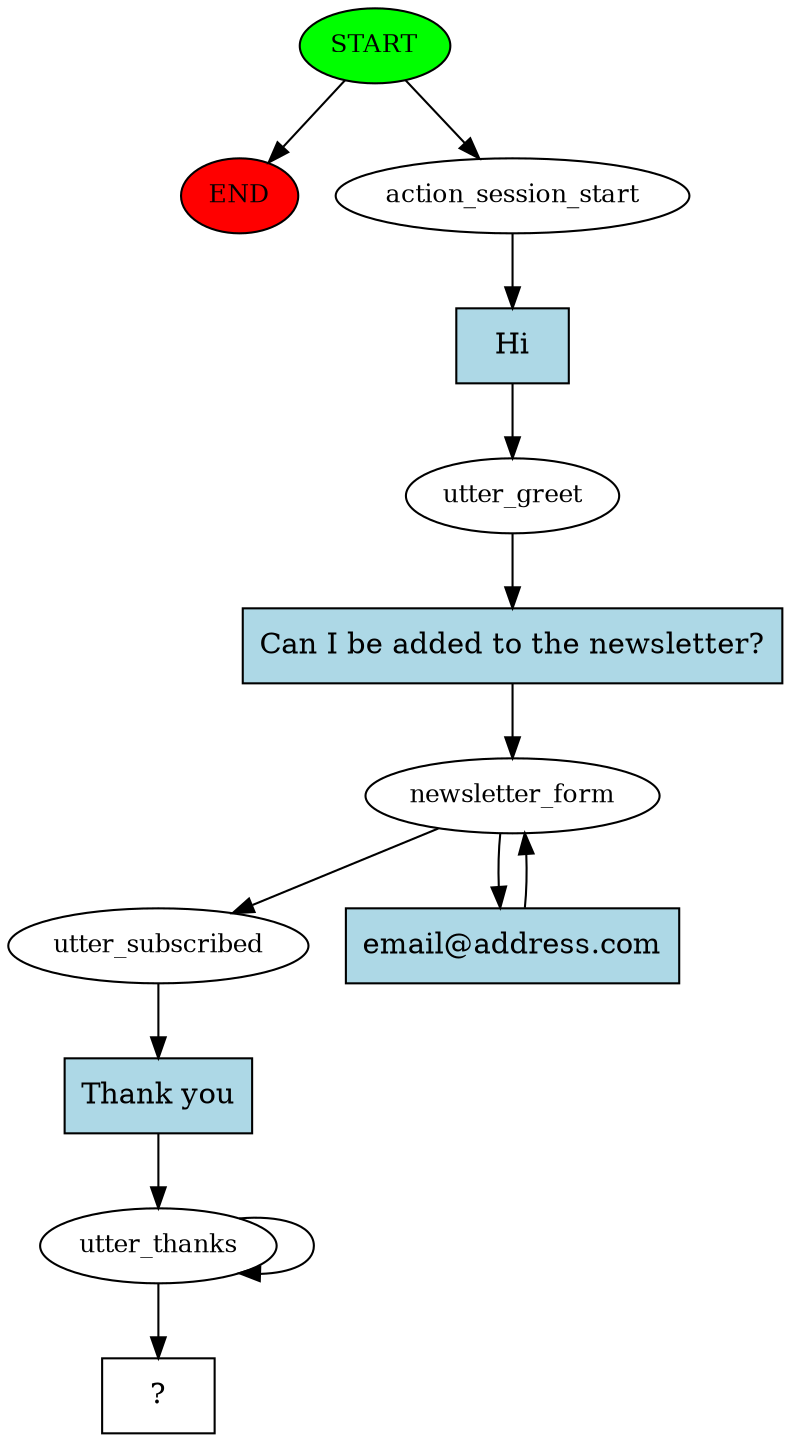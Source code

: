 digraph  {
0 [class="start active", fillcolor=green, fontsize=12, label=START, style=filled];
"-1" [class=end, fillcolor=red, fontsize=12, label=END, style=filled];
1 [class=active, fontsize=12, label=action_session_start];
2 [class=active, fontsize=12, label=utter_greet];
3 [class=active, fontsize=12, label=newsletter_form];
5 [class=active, fontsize=12, label=utter_subscribed];
6 [class=active, fontsize=12, label=utter_thanks];
8 [class="intent dashed active", label="  ?  ", shape=rect];
9 [class="intent active", fillcolor=lightblue, label=Hi, shape=rect, style=filled];
10 [class="intent active", fillcolor=lightblue, label="Can I be added to the newsletter?", shape=rect, style=filled];
11 [class="intent active", fillcolor=lightblue, label="email@address.com", shape=rect, style=filled];
12 [class="intent active", fillcolor=lightblue, label="Thank you", shape=rect, style=filled];
0 -> "-1"  [class="", key=NONE, label=""];
0 -> 1  [class=active, key=NONE, label=""];
1 -> 9  [class=active, key=0];
2 -> 10  [class=active, key=0];
3 -> 5  [class=active, key=NONE, label=""];
3 -> 11  [class=active, key=0];
5 -> 12  [class=active, key=0];
6 -> 8  [class=active, key=NONE, label=""];
6 -> 6  [class=active, key=NONE, label=""];
9 -> 2  [class=active, key=0];
10 -> 3  [class=active, key=0];
11 -> 3  [class=active, key=0];
12 -> 6  [class=active, key=0];
}

